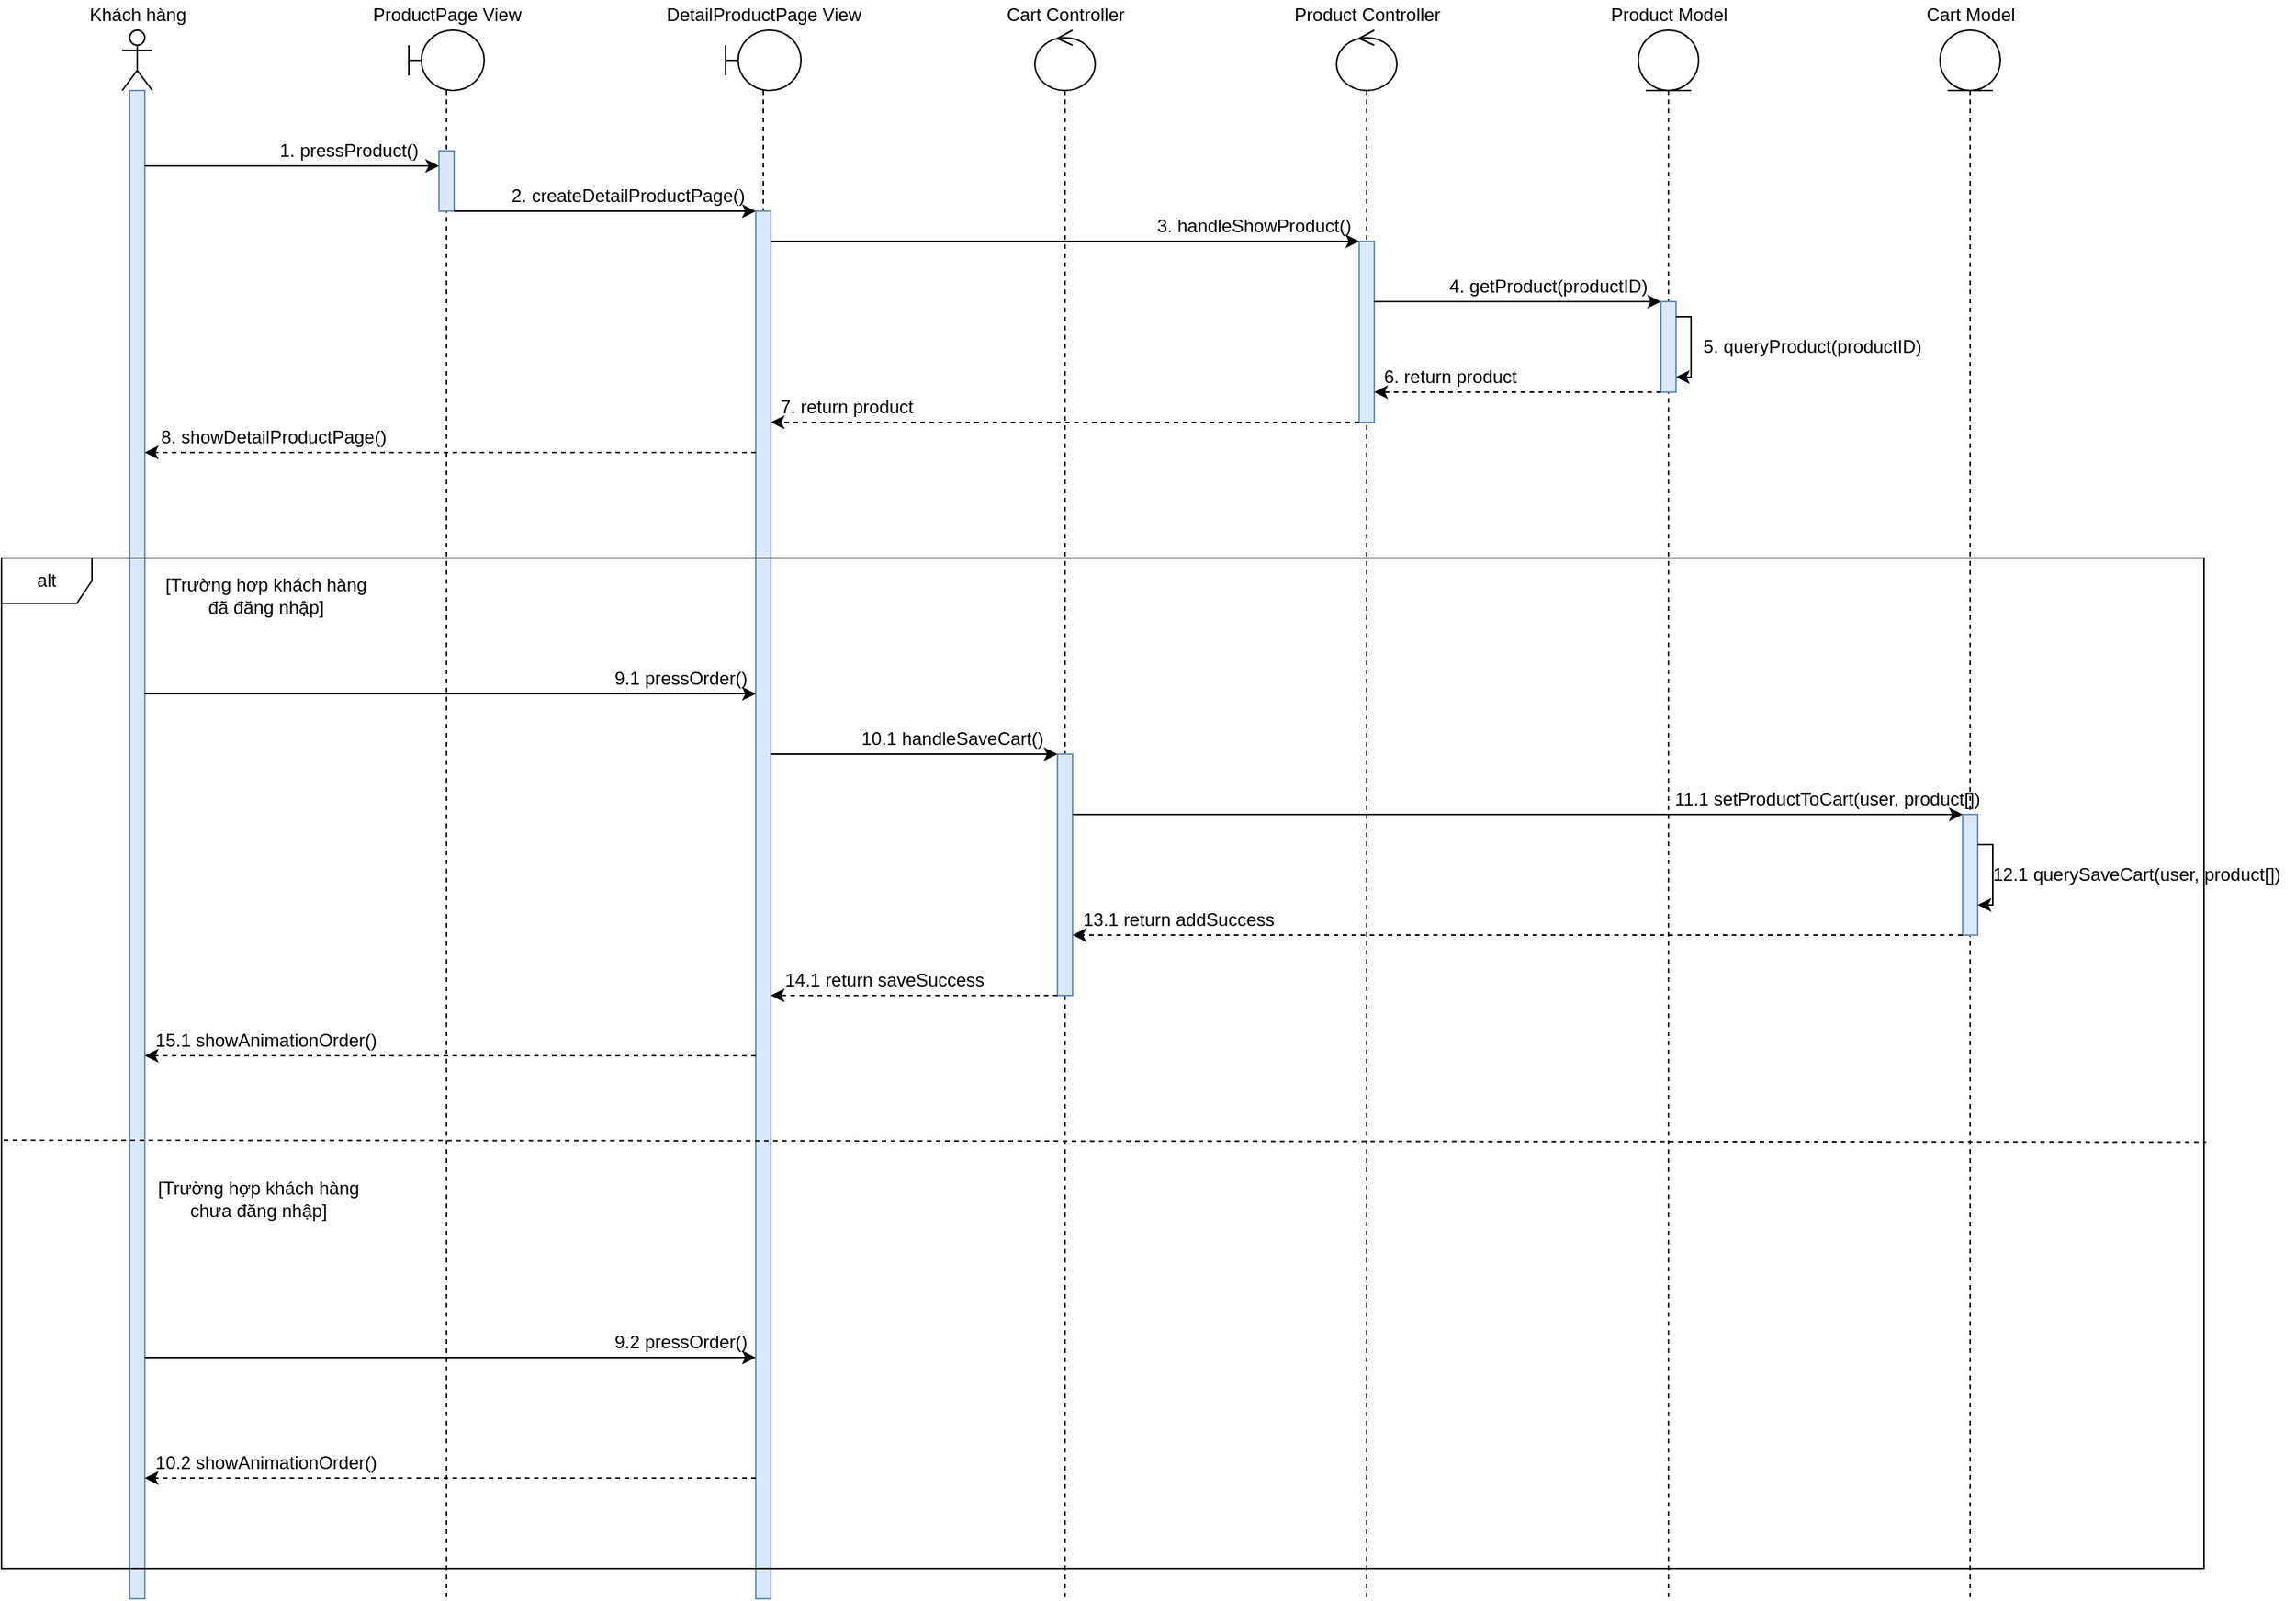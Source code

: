 <mxfile version="16.5.1" type="device"><diagram id="u0hKsZXPfIuquh2E1AJ1" name="Page-1"><mxGraphModel dx="1837" dy="1508" grid="1" gridSize="10" guides="1" tooltips="1" connect="1" arrows="1" fold="1" page="1" pageScale="1" pageWidth="850" pageHeight="1100" math="0" shadow="0"><root><mxCell id="0"/><mxCell id="1" parent="0"/><mxCell id="pRtw61TDTWOGneY2pAEU-13" value="" style="shape=umlLifeline;participant=umlActor;perimeter=lifelinePerimeter;whiteSpace=wrap;html=1;container=1;collapsible=0;recursiveResize=0;verticalAlign=top;spacingTop=36;outlineConnect=0;" parent="1" vertex="1"><mxGeometry x="130" y="280" width="20" height="1040" as="geometry"/></mxCell><mxCell id="eI_1PF2VvxfxwendwTuX-1" value="" style="html=1;points=[];perimeter=orthogonalPerimeter;fillColor=#dae8fc;strokeColor=#6c8ebf;" parent="pRtw61TDTWOGneY2pAEU-13" vertex="1"><mxGeometry x="5" y="40" width="10" height="1000" as="geometry"/></mxCell><mxCell id="pRtw61TDTWOGneY2pAEU-19" value="Khách hàng" style="text;html=1;align=center;verticalAlign=middle;resizable=0;points=[];autosize=1;strokeColor=none;fillColor=none;" parent="1" vertex="1"><mxGeometry x="100" y="260" width="80" height="20" as="geometry"/></mxCell><mxCell id="pRtw61TDTWOGneY2pAEU-20" value="" style="shape=umlLifeline;participant=umlBoundary;perimeter=lifelinePerimeter;whiteSpace=wrap;html=1;container=1;collapsible=0;recursiveResize=0;verticalAlign=top;spacingTop=36;outlineConnect=0;" parent="1" vertex="1"><mxGeometry x="320" y="280" width="50" height="1040" as="geometry"/></mxCell><mxCell id="h8o3GNSOeFZS6iM4-kB9-3" value="" style="html=1;points=[];perimeter=orthogonalPerimeter;fillColor=#dae8fc;strokeColor=#6c8ebf;" parent="pRtw61TDTWOGneY2pAEU-20" vertex="1"><mxGeometry x="20" y="80" width="10" height="40" as="geometry"/></mxCell><mxCell id="pRtw61TDTWOGneY2pAEU-22" value="" style="shape=umlLifeline;participant=umlControl;perimeter=lifelinePerimeter;whiteSpace=wrap;html=1;container=1;collapsible=0;recursiveResize=0;verticalAlign=top;spacingTop=36;outlineConnect=0;" parent="1" vertex="1"><mxGeometry x="735" y="280" width="40" height="1040" as="geometry"/></mxCell><mxCell id="NptYDzNUyHKl5-cVc5rD-7" value="" style="html=1;points=[];perimeter=orthogonalPerimeter;fillColor=#dae8fc;strokeColor=#6c8ebf;" parent="pRtw61TDTWOGneY2pAEU-22" vertex="1"><mxGeometry x="15" y="480" width="10" height="160" as="geometry"/></mxCell><mxCell id="pRtw61TDTWOGneY2pAEU-23" value="ProductPage View" style="text;html=1;align=center;verticalAlign=middle;resizable=0;points=[];autosize=1;strokeColor=none;fillColor=none;" parent="1" vertex="1"><mxGeometry x="290" y="260" width="110" height="20" as="geometry"/></mxCell><mxCell id="pRtw61TDTWOGneY2pAEU-24" value="Cart Controller" style="text;html=1;align=center;verticalAlign=middle;resizable=0;points=[];autosize=1;strokeColor=none;fillColor=none;" parent="1" vertex="1"><mxGeometry x="710" y="260" width="90" height="20" as="geometry"/></mxCell><mxCell id="pRtw61TDTWOGneY2pAEU-40" value="" style="shape=umlLifeline;participant=umlEntity;perimeter=lifelinePerimeter;whiteSpace=wrap;html=1;container=1;collapsible=0;recursiveResize=0;verticalAlign=top;spacingTop=36;outlineConnect=0;" parent="1" vertex="1"><mxGeometry x="1135" y="280" width="40" height="1040" as="geometry"/></mxCell><mxCell id="h8o3GNSOeFZS6iM4-kB9-16" value="" style="html=1;points=[];perimeter=orthogonalPerimeter;fillColor=#dae8fc;strokeColor=#6c8ebf;" parent="pRtw61TDTWOGneY2pAEU-40" vertex="1"><mxGeometry x="15" y="180" width="10" height="60" as="geometry"/></mxCell><mxCell id="h8o3GNSOeFZS6iM4-kB9-40" style="edgeStyle=orthogonalEdgeStyle;rounded=0;orthogonalLoop=1;jettySize=auto;html=1;" parent="pRtw61TDTWOGneY2pAEU-40" source="h8o3GNSOeFZS6iM4-kB9-16" target="h8o3GNSOeFZS6iM4-kB9-16" edge="1"><mxGeometry relative="1" as="geometry"><Array as="points"><mxPoint x="35" y="190"/></Array></mxGeometry></mxCell><mxCell id="pRtw61TDTWOGneY2pAEU-41" value="Product Model" style="text;html=1;align=center;verticalAlign=middle;resizable=0;points=[];autosize=1;strokeColor=none;fillColor=none;" parent="1" vertex="1"><mxGeometry x="1110" y="260" width="90" height="20" as="geometry"/></mxCell><mxCell id="h8o3GNSOeFZS6iM4-kB9-1" value="" style="shape=umlLifeline;participant=umlEntity;perimeter=lifelinePerimeter;whiteSpace=wrap;html=1;container=1;collapsible=0;recursiveResize=0;verticalAlign=top;spacingTop=36;outlineConnect=0;" parent="1" vertex="1"><mxGeometry x="1335" y="280" width="40" height="1040" as="geometry"/></mxCell><mxCell id="NptYDzNUyHKl5-cVc5rD-10" value="" style="html=1;points=[];perimeter=orthogonalPerimeter;fillColor=#dae8fc;strokeColor=#6c8ebf;" parent="h8o3GNSOeFZS6iM4-kB9-1" vertex="1"><mxGeometry x="15" y="520" width="10" height="80" as="geometry"/></mxCell><mxCell id="NptYDzNUyHKl5-cVc5rD-16" style="edgeStyle=orthogonalEdgeStyle;rounded=0;orthogonalLoop=1;jettySize=auto;html=1;" parent="h8o3GNSOeFZS6iM4-kB9-1" source="NptYDzNUyHKl5-cVc5rD-10" target="NptYDzNUyHKl5-cVc5rD-10" edge="1"><mxGeometry relative="1" as="geometry"><Array as="points"><mxPoint x="35" y="540"/></Array></mxGeometry></mxCell><mxCell id="h8o3GNSOeFZS6iM4-kB9-2" value="Cart Model" style="text;html=1;align=center;verticalAlign=middle;resizable=0;points=[];autosize=1;strokeColor=none;fillColor=none;" parent="1" vertex="1"><mxGeometry x="1320" y="260" width="70" height="20" as="geometry"/></mxCell><mxCell id="h8o3GNSOeFZS6iM4-kB9-7" style="edgeStyle=orthogonalEdgeStyle;rounded=0;orthogonalLoop=1;jettySize=auto;html=1;" parent="1" source="eI_1PF2VvxfxwendwTuX-1" target="h8o3GNSOeFZS6iM4-kB9-3" edge="1"><mxGeometry relative="1" as="geometry"><Array as="points"><mxPoint x="240" y="370"/><mxPoint x="240" y="370"/></Array></mxGeometry></mxCell><mxCell id="h8o3GNSOeFZS6iM4-kB9-8" value="1. pressProduct()" style="text;html=1;align=center;verticalAlign=middle;resizable=0;points=[];autosize=1;strokeColor=none;fillColor=none;" parent="1" vertex="1"><mxGeometry x="225" y="350" width="110" height="20" as="geometry"/></mxCell><mxCell id="h8o3GNSOeFZS6iM4-kB9-9" value="" style="shape=umlLifeline;participant=umlControl;perimeter=lifelinePerimeter;whiteSpace=wrap;html=1;container=1;collapsible=0;recursiveResize=0;verticalAlign=top;spacingTop=36;outlineConnect=0;" parent="1" vertex="1"><mxGeometry x="935" y="280" width="40" height="1040" as="geometry"/></mxCell><mxCell id="h8o3GNSOeFZS6iM4-kB9-12" value="" style="html=1;points=[];perimeter=orthogonalPerimeter;fillColor=#dae8fc;strokeColor=#6c8ebf;" parent="h8o3GNSOeFZS6iM4-kB9-9" vertex="1"><mxGeometry x="15" y="140" width="10" height="120" as="geometry"/></mxCell><mxCell id="h8o3GNSOeFZS6iM4-kB9-10" value="Product Controller" style="text;html=1;align=center;verticalAlign=middle;resizable=0;points=[];autosize=1;strokeColor=none;fillColor=none;" parent="1" vertex="1"><mxGeometry x="900" y="260" width="110" height="20" as="geometry"/></mxCell><mxCell id="h8o3GNSOeFZS6iM4-kB9-13" style="edgeStyle=orthogonalEdgeStyle;rounded=0;orthogonalLoop=1;jettySize=auto;html=1;" parent="1" source="h8o3GNSOeFZS6iM4-kB9-33" target="h8o3GNSOeFZS6iM4-kB9-12" edge="1"><mxGeometry relative="1" as="geometry"><Array as="points"><mxPoint x="770" y="420"/><mxPoint x="770" y="420"/></Array></mxGeometry></mxCell><mxCell id="h8o3GNSOeFZS6iM4-kB9-14" value="3. handleShowProduct()" style="text;html=1;align=center;verticalAlign=middle;resizable=0;points=[];autosize=1;strokeColor=none;fillColor=none;" parent="1" vertex="1"><mxGeometry x="810" y="400" width="140" height="20" as="geometry"/></mxCell><mxCell id="h8o3GNSOeFZS6iM4-kB9-18" style="edgeStyle=orthogonalEdgeStyle;rounded=0;orthogonalLoop=1;jettySize=auto;html=1;" parent="1" source="h8o3GNSOeFZS6iM4-kB9-12" target="h8o3GNSOeFZS6iM4-kB9-16" edge="1"><mxGeometry relative="1" as="geometry"><Array as="points"><mxPoint x="1060" y="460"/><mxPoint x="1060" y="460"/></Array></mxGeometry></mxCell><mxCell id="h8o3GNSOeFZS6iM4-kB9-19" value="4. getProduct(&lt;span style=&quot;text-align: left&quot;&gt;productID&lt;/span&gt;)" style="text;html=1;align=center;verticalAlign=middle;resizable=0;points=[];autosize=1;strokeColor=none;fillColor=none;" parent="1" vertex="1"><mxGeometry x="1000" y="440" width="150" height="20" as="geometry"/></mxCell><mxCell id="h8o3GNSOeFZS6iM4-kB9-24" value="5. queryProduct(productID)" style="text;html=1;align=center;verticalAlign=middle;resizable=0;points=[];autosize=1;strokeColor=none;fillColor=none;" parent="1" vertex="1"><mxGeometry x="1170" y="480" width="160" height="20" as="geometry"/></mxCell><mxCell id="h8o3GNSOeFZS6iM4-kB9-26" style="edgeStyle=orthogonalEdgeStyle;rounded=0;orthogonalLoop=1;jettySize=auto;html=1;dashed=1;" parent="1" source="h8o3GNSOeFZS6iM4-kB9-16" target="h8o3GNSOeFZS6iM4-kB9-12" edge="1"><mxGeometry relative="1" as="geometry"><Array as="points"><mxPoint x="1060" y="520"/><mxPoint x="1060" y="520"/></Array></mxGeometry></mxCell><mxCell id="h8o3GNSOeFZS6iM4-kB9-27" value="6. return product" style="text;html=1;align=center;verticalAlign=middle;resizable=0;points=[];autosize=1;strokeColor=none;fillColor=none;" parent="1" vertex="1"><mxGeometry x="960" y="500" width="100" height="20" as="geometry"/></mxCell><mxCell id="h8o3GNSOeFZS6iM4-kB9-28" style="edgeStyle=orthogonalEdgeStyle;rounded=0;orthogonalLoop=1;jettySize=auto;html=1;dashed=1;" parent="1" source="h8o3GNSOeFZS6iM4-kB9-12" target="h8o3GNSOeFZS6iM4-kB9-33" edge="1"><mxGeometry relative="1" as="geometry"><Array as="points"><mxPoint x="760" y="540"/><mxPoint x="760" y="540"/></Array></mxGeometry></mxCell><mxCell id="h8o3GNSOeFZS6iM4-kB9-29" value="7. return product" style="text;html=1;align=center;verticalAlign=middle;resizable=0;points=[];autosize=1;strokeColor=none;fillColor=none;" parent="1" vertex="1"><mxGeometry x="560" y="520" width="100" height="20" as="geometry"/></mxCell><mxCell id="h8o3GNSOeFZS6iM4-kB9-32" value="" style="shape=umlLifeline;participant=umlBoundary;perimeter=lifelinePerimeter;whiteSpace=wrap;html=1;container=1;collapsible=0;recursiveResize=0;verticalAlign=top;spacingTop=36;outlineConnect=0;" parent="1" vertex="1"><mxGeometry x="530" y="280" width="50" height="1040" as="geometry"/></mxCell><mxCell id="h8o3GNSOeFZS6iM4-kB9-33" value="" style="html=1;points=[];perimeter=orthogonalPerimeter;fillColor=#dae8fc;strokeColor=#6c8ebf;" parent="h8o3GNSOeFZS6iM4-kB9-32" vertex="1"><mxGeometry x="20" y="120" width="10" height="920" as="geometry"/></mxCell><mxCell id="NptYDzNUyHKl5-cVc5rD-27" value="9.2 pressOrder()" style="text;html=1;align=center;verticalAlign=middle;resizable=0;points=[];autosize=1;strokeColor=none;fillColor=none;" parent="h8o3GNSOeFZS6iM4-kB9-32" vertex="1"><mxGeometry x="-80" y="860" width="100" height="20" as="geometry"/></mxCell><mxCell id="h8o3GNSOeFZS6iM4-kB9-34" value="DetailProductPage View" style="text;html=1;align=center;verticalAlign=middle;resizable=0;points=[];autosize=1;strokeColor=none;fillColor=none;" parent="1" vertex="1"><mxGeometry x="485" y="260" width="140" height="20" as="geometry"/></mxCell><mxCell id="h8o3GNSOeFZS6iM4-kB9-36" style="edgeStyle=orthogonalEdgeStyle;rounded=0;orthogonalLoop=1;jettySize=auto;html=1;" parent="1" source="h8o3GNSOeFZS6iM4-kB9-3" target="h8o3GNSOeFZS6iM4-kB9-33" edge="1"><mxGeometry relative="1" as="geometry"><Array as="points"><mxPoint x="450" y="400"/><mxPoint x="450" y="400"/></Array></mxGeometry></mxCell><mxCell id="h8o3GNSOeFZS6iM4-kB9-37" value="2. createDetailProductPage()" style="text;html=1;align=center;verticalAlign=middle;resizable=0;points=[];autosize=1;strokeColor=none;fillColor=none;" parent="1" vertex="1"><mxGeometry x="380" y="380" width="170" height="20" as="geometry"/></mxCell><mxCell id="h8o3GNSOeFZS6iM4-kB9-38" style="edgeStyle=orthogonalEdgeStyle;rounded=0;orthogonalLoop=1;jettySize=auto;html=1;dashed=1;" parent="1" source="h8o3GNSOeFZS6iM4-kB9-33" target="eI_1PF2VvxfxwendwTuX-1" edge="1"><mxGeometry relative="1" as="geometry"><Array as="points"><mxPoint x="260" y="560"/><mxPoint x="260" y="560"/></Array></mxGeometry></mxCell><mxCell id="h8o3GNSOeFZS6iM4-kB9-39" value="8. showDetailProductPage()" style="text;html=1;align=center;verticalAlign=middle;resizable=0;points=[];autosize=1;strokeColor=none;fillColor=none;" parent="1" vertex="1"><mxGeometry x="150" y="540" width="160" height="20" as="geometry"/></mxCell><mxCell id="NptYDzNUyHKl5-cVc5rD-1" style="edgeStyle=orthogonalEdgeStyle;rounded=0;orthogonalLoop=1;jettySize=auto;html=1;" parent="1" source="eI_1PF2VvxfxwendwTuX-1" target="h8o3GNSOeFZS6iM4-kB9-33" edge="1"><mxGeometry relative="1" as="geometry"><Array as="points"><mxPoint x="360" y="720"/><mxPoint x="360" y="720"/></Array></mxGeometry></mxCell><mxCell id="NptYDzNUyHKl5-cVc5rD-8" style="edgeStyle=orthogonalEdgeStyle;rounded=0;orthogonalLoop=1;jettySize=auto;html=1;" parent="1" source="h8o3GNSOeFZS6iM4-kB9-33" target="NptYDzNUyHKl5-cVc5rD-7" edge="1"><mxGeometry relative="1" as="geometry"><Array as="points"><mxPoint x="670" y="760"/><mxPoint x="670" y="760"/></Array></mxGeometry></mxCell><mxCell id="NptYDzNUyHKl5-cVc5rD-11" style="edgeStyle=orthogonalEdgeStyle;rounded=0;orthogonalLoop=1;jettySize=auto;html=1;" parent="1" source="NptYDzNUyHKl5-cVc5rD-7" target="NptYDzNUyHKl5-cVc5rD-10" edge="1"><mxGeometry relative="1" as="geometry"><Array as="points"><mxPoint x="1210" y="800"/><mxPoint x="1210" y="800"/></Array></mxGeometry></mxCell><mxCell id="NptYDzNUyHKl5-cVc5rD-18" style="edgeStyle=orthogonalEdgeStyle;rounded=0;orthogonalLoop=1;jettySize=auto;html=1;dashed=1;" parent="1" source="NptYDzNUyHKl5-cVc5rD-10" target="NptYDzNUyHKl5-cVc5rD-7" edge="1"><mxGeometry relative="1" as="geometry"><Array as="points"><mxPoint x="1060" y="880"/><mxPoint x="1060" y="880"/></Array></mxGeometry></mxCell><mxCell id="NptYDzNUyHKl5-cVc5rD-20" style="edgeStyle=orthogonalEdgeStyle;rounded=0;orthogonalLoop=1;jettySize=auto;html=1;dashed=1;" parent="1" source="NptYDzNUyHKl5-cVc5rD-7" target="h8o3GNSOeFZS6iM4-kB9-33" edge="1"><mxGeometry relative="1" as="geometry"><Array as="points"><mxPoint x="660" y="920"/><mxPoint x="660" y="920"/></Array></mxGeometry></mxCell><mxCell id="NptYDzNUyHKl5-cVc5rD-22" style="edgeStyle=orthogonalEdgeStyle;rounded=0;orthogonalLoop=1;jettySize=auto;html=1;dashed=1;" parent="1" source="h8o3GNSOeFZS6iM4-kB9-33" target="eI_1PF2VvxfxwendwTuX-1" edge="1"><mxGeometry relative="1" as="geometry"><Array as="points"><mxPoint x="390" y="960"/><mxPoint x="390" y="960"/></Array></mxGeometry></mxCell><mxCell id="NptYDzNUyHKl5-cVc5rD-26" style="edgeStyle=orthogonalEdgeStyle;rounded=0;orthogonalLoop=1;jettySize=auto;html=1;" parent="1" source="eI_1PF2VvxfxwendwTuX-1" target="h8o3GNSOeFZS6iM4-kB9-33" edge="1"><mxGeometry relative="1" as="geometry"><mxPoint x="155" y="730.043" as="sourcePoint"/><mxPoint x="560" y="730.043" as="targetPoint"/><Array as="points"><mxPoint x="370" y="1160"/><mxPoint x="370" y="1160"/></Array></mxGeometry></mxCell><mxCell id="NptYDzNUyHKl5-cVc5rD-28" style="edgeStyle=orthogonalEdgeStyle;rounded=0;orthogonalLoop=1;jettySize=auto;html=1;dashed=1;" parent="1" source="h8o3GNSOeFZS6iM4-kB9-33" target="eI_1PF2VvxfxwendwTuX-1" edge="1"><mxGeometry relative="1" as="geometry"><mxPoint x="560" y="970.043" as="sourcePoint"/><mxPoint x="155" y="970.043" as="targetPoint"/><Array as="points"><mxPoint x="400" y="1240"/><mxPoint x="400" y="1240"/></Array></mxGeometry></mxCell><mxCell id="NptYDzNUyHKl5-cVc5rD-6" value="9.1 pressOrder()" style="text;html=1;align=center;verticalAlign=middle;resizable=0;points=[];autosize=1;strokeColor=none;fillColor=none;" parent="1" vertex="1"><mxGeometry x="450" y="700" width="100" height="20" as="geometry"/></mxCell><mxCell id="NptYDzNUyHKl5-cVc5rD-9" value="10.1 handleSaveCart()" style="text;html=1;align=center;verticalAlign=middle;resizable=0;points=[];autosize=1;strokeColor=none;fillColor=none;" parent="1" vertex="1"><mxGeometry x="610" y="740" width="140" height="20" as="geometry"/></mxCell><mxCell id="NptYDzNUyHKl5-cVc5rD-15" value="11.1 setProductToCart(user, product[])" style="text;html=1;align=center;verticalAlign=middle;resizable=0;points=[];autosize=1;strokeColor=none;fillColor=none;" parent="1" vertex="1"><mxGeometry x="1150" y="780" width="220" height="20" as="geometry"/></mxCell><mxCell id="NptYDzNUyHKl5-cVc5rD-17" value="12.1 querySaveCart(user, product[])" style="text;html=1;align=center;verticalAlign=middle;resizable=0;points=[];autosize=1;strokeColor=none;fillColor=none;" parent="1" vertex="1"><mxGeometry x="1360" y="830" width="210" height="20" as="geometry"/></mxCell><mxCell id="NptYDzNUyHKl5-cVc5rD-19" value="13.1 return addSuccess" style="text;html=1;align=center;verticalAlign=middle;resizable=0;points=[];autosize=1;strokeColor=none;fillColor=none;" parent="1" vertex="1"><mxGeometry x="760" y="860" width="140" height="20" as="geometry"/></mxCell><mxCell id="NptYDzNUyHKl5-cVc5rD-21" value="14.1 return saveSuccess" style="text;html=1;align=center;verticalAlign=middle;resizable=0;points=[];autosize=1;strokeColor=none;fillColor=none;" parent="1" vertex="1"><mxGeometry x="560" y="900" width="150" height="20" as="geometry"/></mxCell><mxCell id="NptYDzNUyHKl5-cVc5rD-23" value="15.1 showAnimationOrder()" style="text;html=1;align=center;verticalAlign=middle;resizable=0;points=[];autosize=1;strokeColor=none;fillColor=none;" parent="1" vertex="1"><mxGeometry x="145" y="940" width="160" height="20" as="geometry"/></mxCell><mxCell id="NptYDzNUyHKl5-cVc5rD-2" value="[Trường hơp khách hàng &lt;br&gt;đã đăng nhập]" style="text;html=1;align=center;verticalAlign=middle;resizable=0;points=[];autosize=1;strokeColor=none;fillColor=none;" parent="1" vertex="1"><mxGeometry x="150" y="640" width="150" height="30" as="geometry"/></mxCell><mxCell id="NptYDzNUyHKl5-cVc5rD-25" value="[Trường hợp khách hàng&lt;br&gt;chưa đăng nhập]" style="text;html=1;align=center;verticalAlign=middle;resizable=0;points=[];autosize=1;strokeColor=none;fillColor=none;" parent="1" vertex="1"><mxGeometry x="145" y="1040" width="150" height="30" as="geometry"/></mxCell><mxCell id="NptYDzNUyHKl5-cVc5rD-31" value="10.2 showAnimationOrder()" style="text;html=1;align=center;verticalAlign=middle;resizable=0;points=[];autosize=1;strokeColor=none;fillColor=none;" parent="1" vertex="1"><mxGeometry x="145" y="1220" width="160" height="20" as="geometry"/></mxCell><mxCell id="vSsM1qFeP1ugEMGr2ofH-6" value="alt" style="shape=umlFrame;whiteSpace=wrap;html=1;" parent="1" vertex="1"><mxGeometry x="50" y="630" width="1460" height="670" as="geometry"/></mxCell><mxCell id="vSsM1qFeP1ugEMGr2ofH-7" value="" style="endArrow=none;dashed=1;html=1;rounded=0;exitX=0.001;exitY=0.576;exitDx=0;exitDy=0;exitPerimeter=0;entryX=1.001;entryY=0.578;entryDx=0;entryDy=0;entryPerimeter=0;" parent="1" source="vSsM1qFeP1ugEMGr2ofH-6" target="vSsM1qFeP1ugEMGr2ofH-6" edge="1"><mxGeometry width="50" height="50" relative="1" as="geometry"><mxPoint x="520" y="1010" as="sourcePoint"/><mxPoint x="560" y="960" as="targetPoint"/></mxGeometry></mxCell></root></mxGraphModel></diagram></mxfile>